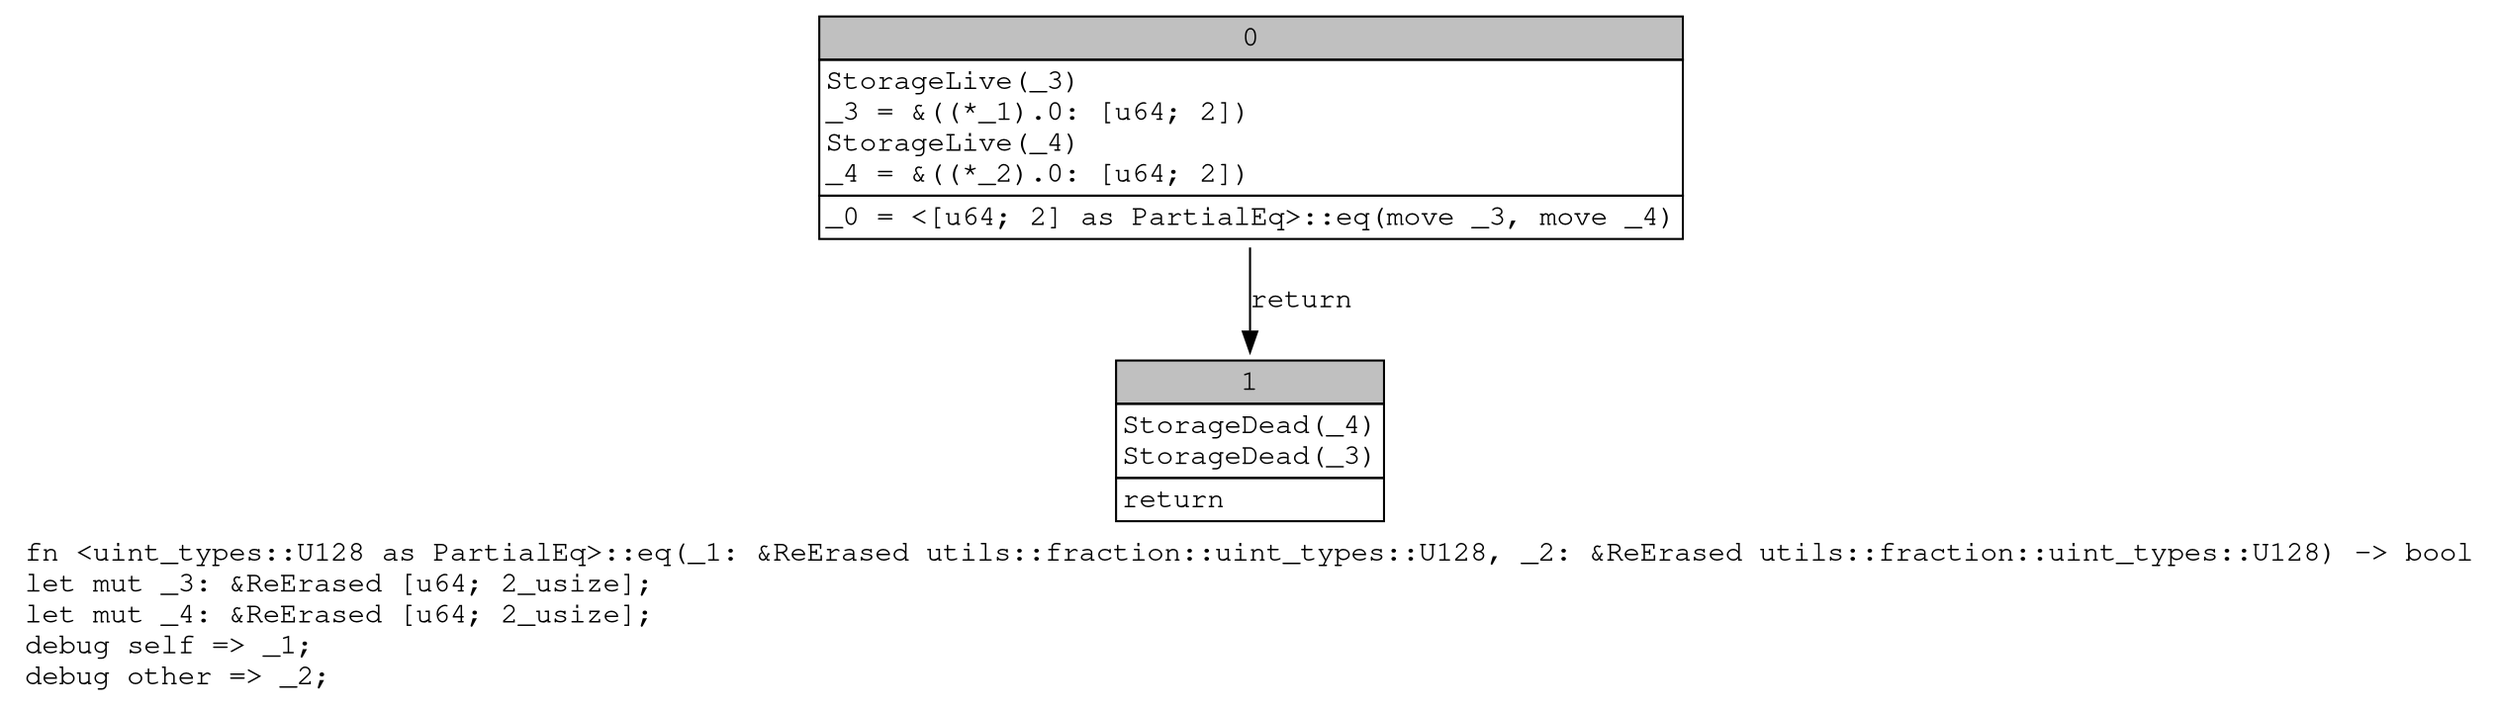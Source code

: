 digraph Mir_0_12103 {
    graph [fontname="Courier, monospace"];
    node [fontname="Courier, monospace"];
    edge [fontname="Courier, monospace"];
    label=<fn &lt;uint_types::U128 as PartialEq&gt;::eq(_1: &amp;ReErased utils::fraction::uint_types::U128, _2: &amp;ReErased utils::fraction::uint_types::U128) -&gt; bool<br align="left"/>let mut _3: &amp;ReErased [u64; 2_usize];<br align="left"/>let mut _4: &amp;ReErased [u64; 2_usize];<br align="left"/>debug self =&gt; _1;<br align="left"/>debug other =&gt; _2;<br align="left"/>>;
    bb0__0_12103 [shape="none", label=<<table border="0" cellborder="1" cellspacing="0"><tr><td bgcolor="gray" align="center" colspan="1">0</td></tr><tr><td align="left" balign="left">StorageLive(_3)<br/>_3 = &amp;((*_1).0: [u64; 2])<br/>StorageLive(_4)<br/>_4 = &amp;((*_2).0: [u64; 2])<br/></td></tr><tr><td align="left">_0 = &lt;[u64; 2] as PartialEq&gt;::eq(move _3, move _4)</td></tr></table>>];
    bb1__0_12103 [shape="none", label=<<table border="0" cellborder="1" cellspacing="0"><tr><td bgcolor="gray" align="center" colspan="1">1</td></tr><tr><td align="left" balign="left">StorageDead(_4)<br/>StorageDead(_3)<br/></td></tr><tr><td align="left">return</td></tr></table>>];
    bb0__0_12103 -> bb1__0_12103 [label="return"];
}
